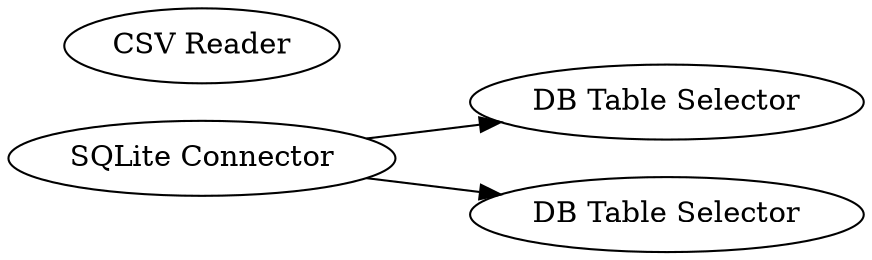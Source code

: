 digraph {
	27 [label="SQLite Connector"]
	28 [label="DB Table Selector"]
	29 [label="DB Table Selector"]
	32 [label="CSV Reader"]
	27 -> 29
	27 -> 28
	rankdir=LR
}
